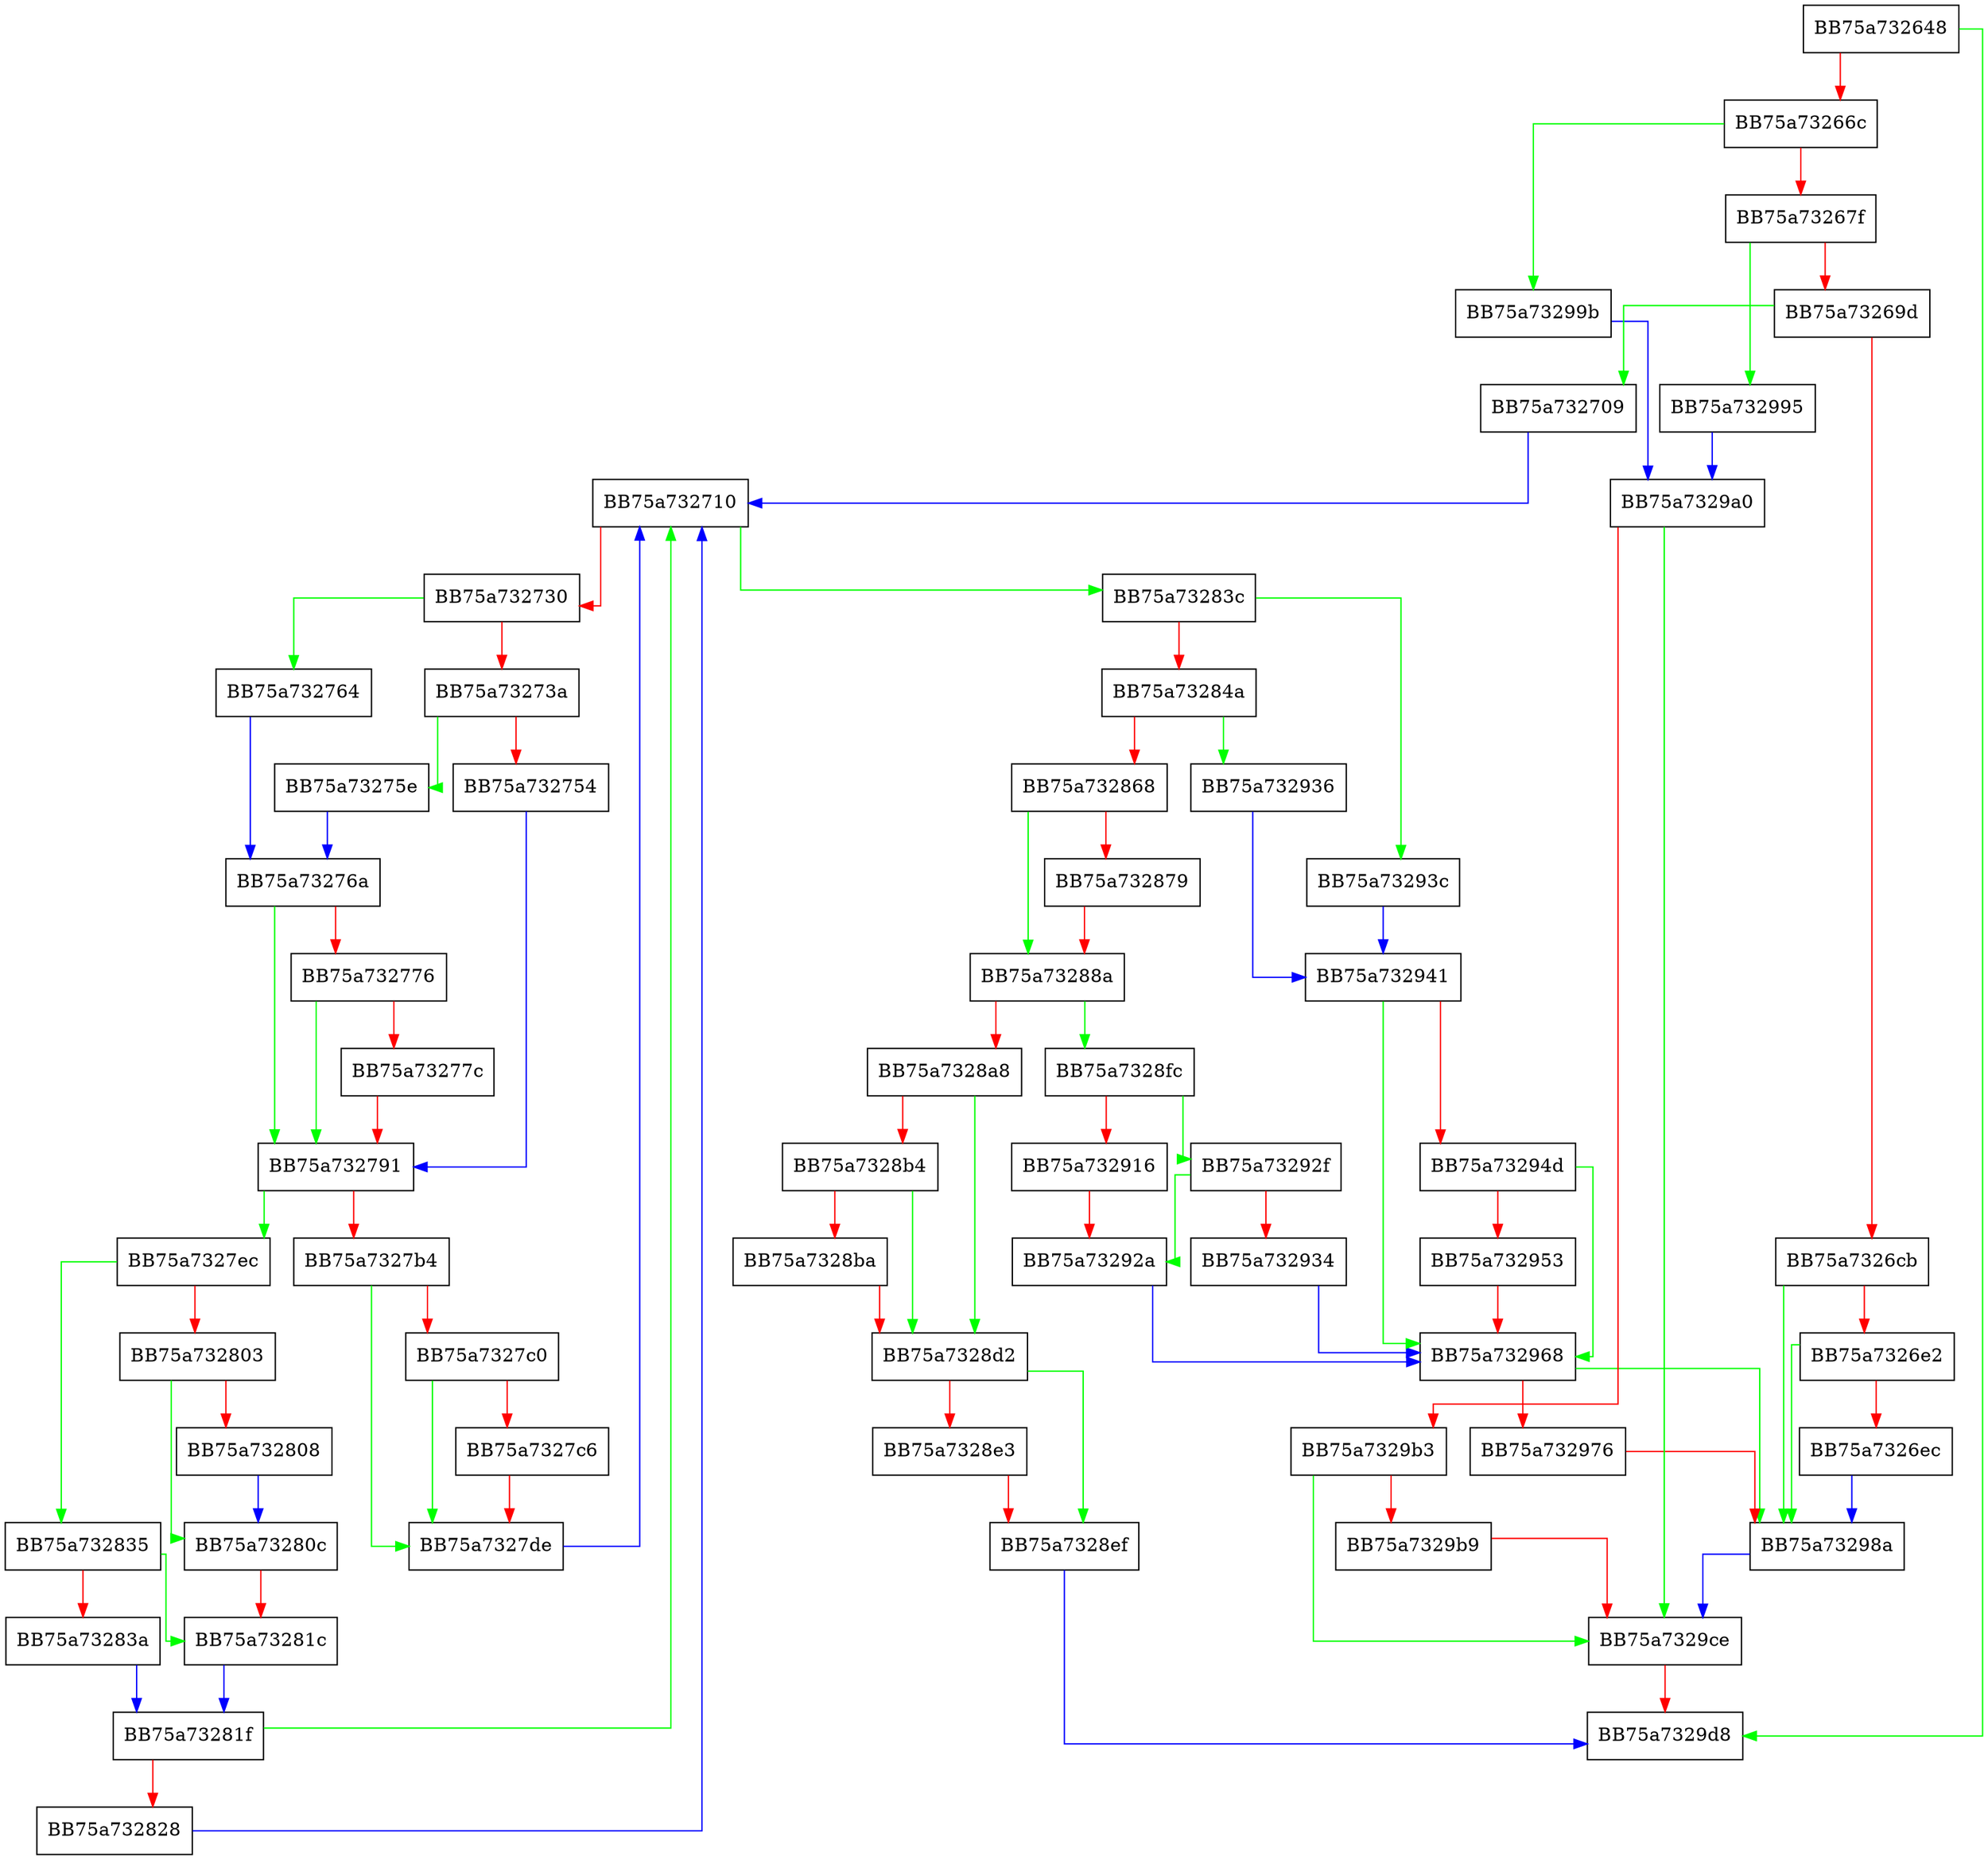 digraph AddMitigationOptions {
  node [shape="box"];
  graph [splines=ortho];
  BB75a732648 -> BB75a7329d8 [color="green"];
  BB75a732648 -> BB75a73266c [color="red"];
  BB75a73266c -> BB75a73299b [color="green"];
  BB75a73266c -> BB75a73267f [color="red"];
  BB75a73267f -> BB75a732995 [color="green"];
  BB75a73267f -> BB75a73269d [color="red"];
  BB75a73269d -> BB75a732709 [color="green"];
  BB75a73269d -> BB75a7326cb [color="red"];
  BB75a7326cb -> BB75a73298a [color="green"];
  BB75a7326cb -> BB75a7326e2 [color="red"];
  BB75a7326e2 -> BB75a73298a [color="green"];
  BB75a7326e2 -> BB75a7326ec [color="red"];
  BB75a7326ec -> BB75a73298a [color="blue"];
  BB75a732709 -> BB75a732710 [color="blue"];
  BB75a732710 -> BB75a73283c [color="green"];
  BB75a732710 -> BB75a732730 [color="red"];
  BB75a732730 -> BB75a732764 [color="green"];
  BB75a732730 -> BB75a73273a [color="red"];
  BB75a73273a -> BB75a73275e [color="green"];
  BB75a73273a -> BB75a732754 [color="red"];
  BB75a732754 -> BB75a732791 [color="blue"];
  BB75a73275e -> BB75a73276a [color="blue"];
  BB75a732764 -> BB75a73276a [color="blue"];
  BB75a73276a -> BB75a732791 [color="green"];
  BB75a73276a -> BB75a732776 [color="red"];
  BB75a732776 -> BB75a732791 [color="green"];
  BB75a732776 -> BB75a73277c [color="red"];
  BB75a73277c -> BB75a732791 [color="red"];
  BB75a732791 -> BB75a7327ec [color="green"];
  BB75a732791 -> BB75a7327b4 [color="red"];
  BB75a7327b4 -> BB75a7327de [color="green"];
  BB75a7327b4 -> BB75a7327c0 [color="red"];
  BB75a7327c0 -> BB75a7327de [color="green"];
  BB75a7327c0 -> BB75a7327c6 [color="red"];
  BB75a7327c6 -> BB75a7327de [color="red"];
  BB75a7327de -> BB75a732710 [color="blue"];
  BB75a7327ec -> BB75a732835 [color="green"];
  BB75a7327ec -> BB75a732803 [color="red"];
  BB75a732803 -> BB75a73280c [color="green"];
  BB75a732803 -> BB75a732808 [color="red"];
  BB75a732808 -> BB75a73280c [color="blue"];
  BB75a73280c -> BB75a73281c [color="red"];
  BB75a73281c -> BB75a73281f [color="blue"];
  BB75a73281f -> BB75a732710 [color="green"];
  BB75a73281f -> BB75a732828 [color="red"];
  BB75a732828 -> BB75a732710 [color="blue"];
  BB75a732835 -> BB75a73281c [color="green"];
  BB75a732835 -> BB75a73283a [color="red"];
  BB75a73283a -> BB75a73281f [color="blue"];
  BB75a73283c -> BB75a73293c [color="green"];
  BB75a73283c -> BB75a73284a [color="red"];
  BB75a73284a -> BB75a732936 [color="green"];
  BB75a73284a -> BB75a732868 [color="red"];
  BB75a732868 -> BB75a73288a [color="green"];
  BB75a732868 -> BB75a732879 [color="red"];
  BB75a732879 -> BB75a73288a [color="red"];
  BB75a73288a -> BB75a7328fc [color="green"];
  BB75a73288a -> BB75a7328a8 [color="red"];
  BB75a7328a8 -> BB75a7328d2 [color="green"];
  BB75a7328a8 -> BB75a7328b4 [color="red"];
  BB75a7328b4 -> BB75a7328d2 [color="green"];
  BB75a7328b4 -> BB75a7328ba [color="red"];
  BB75a7328ba -> BB75a7328d2 [color="red"];
  BB75a7328d2 -> BB75a7328ef [color="green"];
  BB75a7328d2 -> BB75a7328e3 [color="red"];
  BB75a7328e3 -> BB75a7328ef [color="red"];
  BB75a7328ef -> BB75a7329d8 [color="blue"];
  BB75a7328fc -> BB75a73292f [color="green"];
  BB75a7328fc -> BB75a732916 [color="red"];
  BB75a732916 -> BB75a73292a [color="red"];
  BB75a73292a -> BB75a732968 [color="blue"];
  BB75a73292f -> BB75a73292a [color="green"];
  BB75a73292f -> BB75a732934 [color="red"];
  BB75a732934 -> BB75a732968 [color="blue"];
  BB75a732936 -> BB75a732941 [color="blue"];
  BB75a73293c -> BB75a732941 [color="blue"];
  BB75a732941 -> BB75a732968 [color="green"];
  BB75a732941 -> BB75a73294d [color="red"];
  BB75a73294d -> BB75a732968 [color="green"];
  BB75a73294d -> BB75a732953 [color="red"];
  BB75a732953 -> BB75a732968 [color="red"];
  BB75a732968 -> BB75a73298a [color="green"];
  BB75a732968 -> BB75a732976 [color="red"];
  BB75a732976 -> BB75a73298a [color="red"];
  BB75a73298a -> BB75a7329ce [color="blue"];
  BB75a732995 -> BB75a7329a0 [color="blue"];
  BB75a73299b -> BB75a7329a0 [color="blue"];
  BB75a7329a0 -> BB75a7329ce [color="green"];
  BB75a7329a0 -> BB75a7329b3 [color="red"];
  BB75a7329b3 -> BB75a7329ce [color="green"];
  BB75a7329b3 -> BB75a7329b9 [color="red"];
  BB75a7329b9 -> BB75a7329ce [color="red"];
  BB75a7329ce -> BB75a7329d8 [color="red"];
}